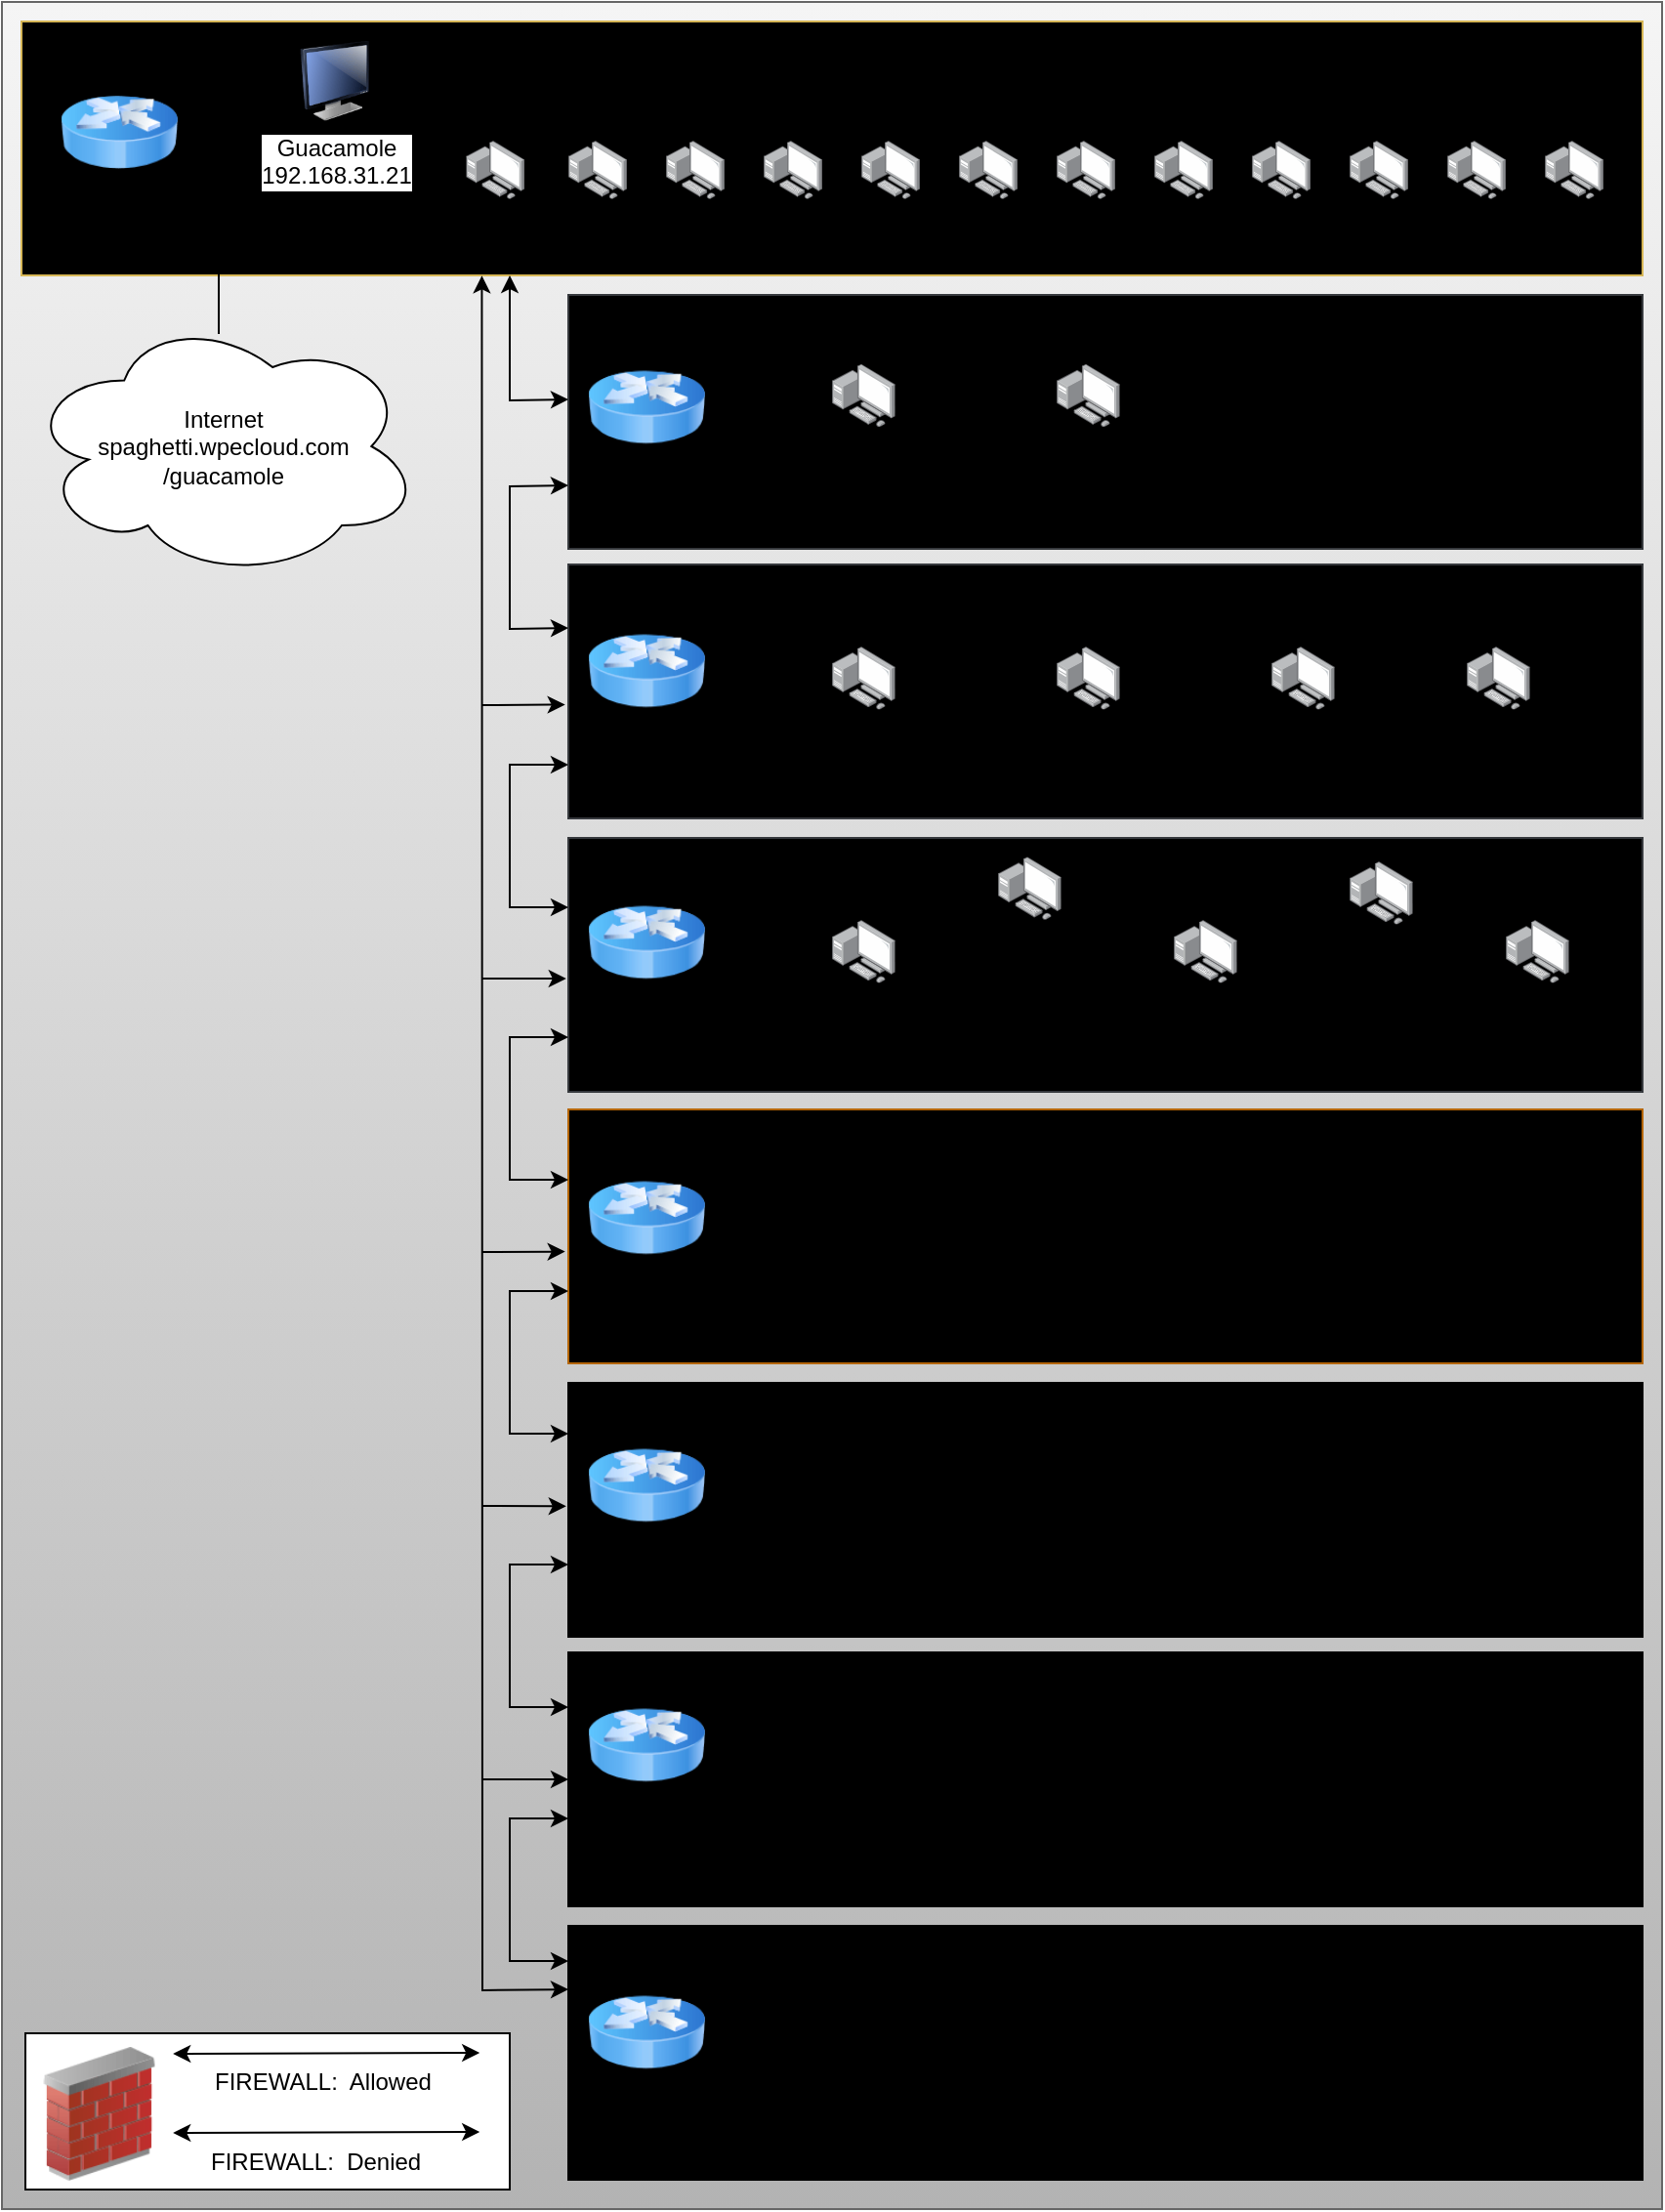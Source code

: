 <mxfile version="28.2.8">
  <diagram name="Page-1" id="Cg26QG1rRHjbkDpF5007">
    <mxGraphModel dx="2583" dy="1439" grid="1" gridSize="10" guides="1" tooltips="1" connect="1" arrows="1" fold="1" page="1" pageScale="1" pageWidth="850" pageHeight="1100" math="0" shadow="0">
      <root>
        <mxCell id="0" />
        <mxCell id="1" parent="0" />
        <mxCell id="Nbxbzdit7eM9LhjiLfYG-3" value="" style="rounded=0;whiteSpace=wrap;html=1;fillColor=#f5f5f5;fillStyle=solid;strokeColor=#666666;gradientColor=#b3b3b3;" vertex="1" parent="1">
          <mxGeometry width="850" height="1130" as="geometry" />
        </mxCell>
        <mxCell id="Nbxbzdit7eM9LhjiLfYG-4" value="" style="rounded=0;whiteSpace=wrap;html=1;fillColor=light-dark(#FFF2CC,#FFBD00);gradientColor=light-dark(#FFD966,#FFFFFF);strokeColor=#d6b656;" vertex="1" parent="1">
          <mxGeometry x="10" y="10" width="830" height="130" as="geometry" />
        </mxCell>
        <mxCell id="Nbxbzdit7eM9LhjiLfYG-12" value="" style="rounded=0;whiteSpace=wrap;html=1;fillColor=light-dark(#FFCC99,#8E1D00);strokeColor=#36393d;gradientColor=default;" vertex="1" parent="1">
          <mxGeometry x="290" y="150" width="550" height="130" as="geometry" />
        </mxCell>
        <mxCell id="Nbxbzdit7eM9LhjiLfYG-13" value="" style="rounded=0;whiteSpace=wrap;html=1;fillColor=light-dark(#FFCCCC,#833B0B);strokeColor=#36393d;gradientColor=default;" vertex="1" parent="1">
          <mxGeometry x="290" y="288" width="550" height="130" as="geometry" />
        </mxCell>
        <mxCell id="Nbxbzdit7eM9LhjiLfYG-14" value="" style="rounded=0;whiteSpace=wrap;html=1;fillColor=light-dark(#CCE5FF,#0104FF);strokeColor=#36393d;gradientColor=default;" vertex="1" parent="1">
          <mxGeometry x="290" y="428" width="550" height="130" as="geometry" />
        </mxCell>
        <mxCell id="Nbxbzdit7eM9LhjiLfYG-15" value="" style="rounded=0;whiteSpace=wrap;html=1;fillColor=light-dark(#FAD7AC,#860000);strokeColor=#b46504;gradientColor=default;" vertex="1" parent="1">
          <mxGeometry x="290" y="567" width="550" height="130" as="geometry" />
        </mxCell>
        <mxCell id="Nbxbzdit7eM9LhjiLfYG-16" value="" style="rounded=0;whiteSpace=wrap;html=1;gradientColor=default;fillColor=light-dark(#FFFFFF,#012B53);" vertex="1" parent="1">
          <mxGeometry x="290" y="707" width="550" height="130" as="geometry" />
        </mxCell>
        <mxCell id="Nbxbzdit7eM9LhjiLfYG-17" value="" style="rounded=0;whiteSpace=wrap;html=1;gradientColor=default;fillColor=light-dark(#FFFFFF,#360065);" vertex="1" parent="1">
          <mxGeometry x="290" y="845" width="550" height="130" as="geometry" />
        </mxCell>
        <mxCell id="Nbxbzdit7eM9LhjiLfYG-18" value="" style="rounded=0;whiteSpace=wrap;html=1;gradientColor=default;fillColor=light-dark(#FFFFFF,#7E004B);" vertex="1" parent="1">
          <mxGeometry x="290" y="985" width="550" height="130" as="geometry" />
        </mxCell>
        <mxCell id="Nbxbzdit7eM9LhjiLfYG-27" value="Sun - vlan31" style="text;html=1;whiteSpace=wrap;strokeColor=none;fillColor=none;align=left;verticalAlign=middle;rounded=0;fontColor=light-dark(#000000,#000000);" vertex="1" parent="1">
          <mxGeometry x="12" y="4" width="160" height="30" as="geometry" />
        </mxCell>
        <mxCell id="Nbxbzdit7eM9LhjiLfYG-28" value="Mercury - vlan32 - &quot;Meatball&quot;" style="text;html=1;whiteSpace=wrap;strokeColor=none;fillColor=none;align=left;verticalAlign=middle;rounded=0;" vertex="1" parent="1">
          <mxGeometry x="292" y="145" width="170" height="30" as="geometry" />
        </mxCell>
        <mxCell id="Nbxbzdit7eM9LhjiLfYG-29" value="Venus - vlan33 - &quot;Linsghetti&quot;" style="text;html=1;whiteSpace=wrap;strokeColor=none;fillColor=none;align=left;verticalAlign=middle;rounded=0;" vertex="1" parent="1">
          <mxGeometry x="293" y="282" width="170" height="30" as="geometry" />
        </mxCell>
        <mxCell id="Nbxbzdit7eM9LhjiLfYG-30" value="Earth - vlan34 - &quot;Winschetti&quot;" style="text;html=1;whiteSpace=wrap;strokeColor=none;fillColor=none;align=left;verticalAlign=middle;rounded=0;" vertex="1" parent="1">
          <mxGeometry x="293" y="424" width="170" height="30" as="geometry" />
        </mxCell>
        <mxCell id="Nbxbzdit7eM9LhjiLfYG-31" value="Mars - vlan35 - &quot;Adschetti&quot;" style="text;html=1;whiteSpace=wrap;strokeColor=none;fillColor=none;align=left;verticalAlign=middle;rounded=0;" vertex="1" parent="1">
          <mxGeometry x="293" y="564" width="170" height="30" as="geometry" />
        </mxCell>
        <mxCell id="Nbxbzdit7eM9LhjiLfYG-32" value="Jupiter - vlan36" style="text;html=1;whiteSpace=wrap;strokeColor=none;fillColor=none;align=left;verticalAlign=middle;rounded=0;" vertex="1" parent="1">
          <mxGeometry x="293" y="704" width="170" height="30" as="geometry" />
        </mxCell>
        <mxCell id="Nbxbzdit7eM9LhjiLfYG-33" value="Saturn - vlan37" style="text;html=1;whiteSpace=wrap;strokeColor=none;fillColor=none;align=left;verticalAlign=middle;rounded=0;" vertex="1" parent="1">
          <mxGeometry x="293" y="840" width="170" height="30" as="geometry" />
        </mxCell>
        <mxCell id="Nbxbzdit7eM9LhjiLfYG-34" value="Uranus - vlan38" style="text;html=1;whiteSpace=wrap;strokeColor=none;fillColor=none;align=left;verticalAlign=middle;rounded=0;" vertex="1" parent="1">
          <mxGeometry x="293" y="980" width="170" height="30" as="geometry" />
        </mxCell>
        <mxCell id="Nbxbzdit7eM9LhjiLfYG-51" style="edgeStyle=orthogonalEdgeStyle;rounded=0;orthogonalLoop=1;jettySize=auto;html=1;exitX=1;exitY=0;exitDx=0;exitDy=0;strokeColor=light-dark(#000000,#006562);" edge="1" parent="1" source="Nbxbzdit7eM9LhjiLfYG-36" target="Nbxbzdit7eM9LhjiLfYG-47">
          <mxGeometry relative="1" as="geometry">
            <Array as="points">
              <mxPoint x="90" y="30" />
              <mxPoint x="120" y="30" />
              <mxPoint x="120" y="41" />
            </Array>
          </mxGeometry>
        </mxCell>
        <mxCell id="Nbxbzdit7eM9LhjiLfYG-36" value="&lt;font style=&quot;font-size: 14px;&quot;&gt;&lt;b&gt;31 Router&lt;/b&gt;&lt;/font&gt;&lt;div&gt;&lt;font style=&quot;font-size: 10px; color: light-dark(rgb(0, 0, 0), rgb(37, 177, 0));&quot;&gt;192.168.31.1&lt;/font&gt;&lt;/div&gt;" style="image;html=1;image=img/lib/clip_art/networking/Router_Icon_128x128.png;labelBackgroundColor=none;fontColor=light-dark(#000000,#000000);" vertex="1" parent="1">
          <mxGeometry x="30" y="40" width="60" height="53.5" as="geometry" />
        </mxCell>
        <mxCell id="Nbxbzdit7eM9LhjiLfYG-37" value="&lt;font style=&quot;font-size: 14px;&quot;&gt;&lt;b&gt;32 Router&lt;/b&gt;&lt;/font&gt;&lt;div&gt;&lt;font style=&quot;font-size: 10px; color: light-dark(rgb(0, 0, 0), rgb(37, 177, 0));&quot;&gt;192.168.32.10&lt;/font&gt;&lt;/div&gt;" style="image;html=1;image=img/lib/clip_art/networking/Router_Icon_128x128.png;labelBackgroundColor=none;fontColor=light-dark(#000000,#000000);" vertex="1" parent="1">
          <mxGeometry x="300" y="175" width="60" height="65" as="geometry" />
        </mxCell>
        <mxCell id="Nbxbzdit7eM9LhjiLfYG-39" value="&lt;div&gt;&lt;font style=&quot;font-size: 14px;&quot;&gt;&lt;b&gt;33 Router&lt;/b&gt;&lt;/font&gt;&lt;div&gt;&lt;font style=&quot;font-size: 10px; color: light-dark(rgb(0, 0, 0), rgb(37, 177, 0));&quot;&gt;192.168.33.10&lt;/font&gt;&lt;/div&gt;&lt;/div&gt;" style="image;html=1;image=img/lib/clip_art/networking/Router_Icon_128x128.png;labelBackgroundColor=none;fontColor=light-dark(#000000,#000000);" vertex="1" parent="1">
          <mxGeometry x="300" y="310" width="60" height="65" as="geometry" />
        </mxCell>
        <mxCell id="Nbxbzdit7eM9LhjiLfYG-40" value="&lt;font style=&quot;font-size: 14px;&quot;&gt;&lt;b&gt;34 Router&lt;/b&gt;&lt;/font&gt;&lt;div&gt;&lt;font style=&quot;font-size: 10px; color: light-dark(rgb(0, 0, 0), rgb(37, 177, 0));&quot;&gt;192.168.34.10&lt;/font&gt;&lt;/div&gt;" style="image;html=1;image=img/lib/clip_art/networking/Router_Icon_128x128.png;labelBackgroundColor=none;fontColor=light-dark(#000000,#000000);" vertex="1" parent="1">
          <mxGeometry x="300" y="449" width="60" height="65" as="geometry" />
        </mxCell>
        <mxCell id="Nbxbzdit7eM9LhjiLfYG-41" value="&lt;font style=&quot;font-size: 14px;&quot;&gt;&lt;b&gt;35 Router&lt;/b&gt;&lt;/font&gt;&lt;div&gt;&lt;font style=&quot;font-size: 10px; color: light-dark(rgb(0, 0, 0), rgb(37, 177, 0));&quot;&gt;192.168.35.10&lt;/font&gt;&lt;/div&gt;" style="image;html=1;image=img/lib/clip_art/networking/Router_Icon_128x128.png;labelBackgroundColor=none;fontColor=light-dark(#000000,#000000);" vertex="1" parent="1">
          <mxGeometry x="300" y="590" width="60" height="65" as="geometry" />
        </mxCell>
        <mxCell id="Nbxbzdit7eM9LhjiLfYG-42" value="&lt;font style=&quot;font-size: 14px;&quot;&gt;&lt;b&gt;36 Router&lt;/b&gt;&lt;/font&gt;&lt;div&gt;&lt;font style=&quot;font-size: 10px; color: light-dark(rgb(0, 0, 0), rgb(37, 177, 0));&quot;&gt;192.168.36.10&lt;/font&gt;&lt;/div&gt;" style="image;html=1;image=img/lib/clip_art/networking/Router_Icon_128x128.png;labelBackgroundColor=none;fontColor=light-dark(#000000,#000000);" vertex="1" parent="1">
          <mxGeometry x="300" y="727" width="60" height="65" as="geometry" />
        </mxCell>
        <mxCell id="Nbxbzdit7eM9LhjiLfYG-43" value="&lt;font style=&quot;font-size: 14px;&quot;&gt;&lt;b&gt;37 Router&lt;/b&gt;&lt;/font&gt;&lt;div&gt;&lt;font style=&quot;font-size: 10px; color: light-dark(rgb(0, 0, 0), rgb(37, 177, 0));&quot;&gt;192.168.37.10&lt;/font&gt;&lt;/div&gt;" style="image;html=1;image=img/lib/clip_art/networking/Router_Icon_128x128.png;labelBackgroundColor=none;fontColor=light-dark(#000000,#000000);" vertex="1" parent="1">
          <mxGeometry x="300" y="860" width="60" height="65" as="geometry" />
        </mxCell>
        <mxCell id="Nbxbzdit7eM9LhjiLfYG-44" value="&lt;font style=&quot;font-size: 14px;&quot;&gt;&lt;b&gt;38 Router&lt;/b&gt;&lt;/font&gt;&lt;div&gt;&lt;font style=&quot;font-size: 10px; color: light-dark(rgb(0, 0, 0), rgb(37, 177, 0));&quot;&gt;192.168.38.10&lt;/font&gt;&lt;/div&gt;" style="image;html=1;image=img/lib/clip_art/networking/Router_Icon_128x128.png;labelBackgroundColor=none;fontColor=light-dark(#000000,#000000);" vertex="1" parent="1">
          <mxGeometry x="300" y="1007" width="60" height="65" as="geometry" />
        </mxCell>
        <mxCell id="Nbxbzdit7eM9LhjiLfYG-65" value="" style="edgeStyle=orthogonalEdgeStyle;rounded=0;orthogonalLoop=1;jettySize=auto;html=1;entryX=0.567;entryY=0.133;entryDx=0;entryDy=0;entryPerimeter=0;" edge="1" parent="1" target="Nbxbzdit7eM9LhjiLfYG-53">
          <mxGeometry relative="1" as="geometry">
            <mxPoint x="191" y="41" as="sourcePoint" />
          </mxGeometry>
        </mxCell>
        <mxCell id="Nbxbzdit7eM9LhjiLfYG-47" value="Guacamole&lt;div&gt;192.168.31.21&lt;/div&gt;" style="image;html=1;image=img/lib/clip_art/computers/Monitor_128x128.png" vertex="1" parent="1">
          <mxGeometry x="150" y="20" width="41" height="41" as="geometry" />
        </mxCell>
        <mxCell id="Nbxbzdit7eM9LhjiLfYG-50" style="edgeStyle=orthogonalEdgeStyle;rounded=0;orthogonalLoop=1;jettySize=auto;html=1;strokeColor=light-dark(#000000,#006562);" edge="1" parent="1" target="Nbxbzdit7eM9LhjiLfYG-36">
          <mxGeometry relative="1" as="geometry">
            <mxPoint x="111" y="170" as="sourcePoint" />
            <Array as="points">
              <mxPoint x="111" y="61" />
            </Array>
          </mxGeometry>
        </mxCell>
        <mxCell id="Nbxbzdit7eM9LhjiLfYG-49" value="Internet&lt;div&gt;spaghetti.wpecloud.com&lt;/div&gt;&lt;div&gt;/guacamole&lt;/div&gt;" style="ellipse;shape=cloud;whiteSpace=wrap;html=1;" vertex="1" parent="1">
          <mxGeometry x="12" y="160" width="202.5" height="135" as="geometry" />
        </mxCell>
        <mxCell id="Nbxbzdit7eM9LhjiLfYG-52" value="User 1&lt;div&gt;Admin&lt;/div&gt;" style="image;points=[];aspect=fixed;html=1;align=center;shadow=0;dashed=0;image=img/lib/allied_telesis/computer_and_terminals/Personal_Computer_with_Server.svg;labelBackgroundColor=none;fontColor=light-dark(#000000,#000000);" vertex="1" parent="1">
          <mxGeometry x="237.6" y="71" width="30" height="30" as="geometry" />
        </mxCell>
        <mxCell id="Nbxbzdit7eM9LhjiLfYG-53" value="User 2" style="image;points=[];aspect=fixed;html=1;align=center;shadow=0;dashed=0;image=img/lib/allied_telesis/computer_and_terminals/Personal_Computer_with_Server.svg;labelBackgroundColor=none;fontColor=light-dark(#000000,#000000);" vertex="1" parent="1">
          <mxGeometry x="290" y="71" width="30" height="30" as="geometry" />
        </mxCell>
        <mxCell id="Nbxbzdit7eM9LhjiLfYG-54" value="User 3" style="image;points=[];aspect=fixed;html=1;align=center;shadow=0;dashed=0;image=img/lib/allied_telesis/computer_and_terminals/Personal_Computer_with_Server.svg;labelBackgroundColor=none;fontColor=light-dark(#000000,#000000);" vertex="1" parent="1">
          <mxGeometry x="340" y="71" width="30" height="30" as="geometry" />
        </mxCell>
        <mxCell id="Nbxbzdit7eM9LhjiLfYG-55" value="User 4" style="image;points=[];aspect=fixed;html=1;align=center;shadow=0;dashed=0;image=img/lib/allied_telesis/computer_and_terminals/Personal_Computer_with_Server.svg;labelBackgroundColor=none;fontColor=light-dark(#000000,#000000);" vertex="1" parent="1">
          <mxGeometry x="390" y="71" width="30" height="30" as="geometry" />
        </mxCell>
        <mxCell id="Nbxbzdit7eM9LhjiLfYG-56" value="User 5" style="image;points=[];aspect=fixed;html=1;align=center;shadow=0;dashed=0;image=img/lib/allied_telesis/computer_and_terminals/Personal_Computer_with_Server.svg;labelBackgroundColor=none;fontColor=light-dark(#000000,#000000);" vertex="1" parent="1">
          <mxGeometry x="440" y="71" width="30" height="30" as="geometry" />
        </mxCell>
        <mxCell id="Nbxbzdit7eM9LhjiLfYG-57" value="User 6" style="image;points=[];aspect=fixed;html=1;align=center;shadow=0;dashed=0;image=img/lib/allied_telesis/computer_and_terminals/Personal_Computer_with_Server.svg;labelBackgroundColor=none;fontColor=light-dark(#000000,#000000);" vertex="1" parent="1">
          <mxGeometry x="490" y="71" width="30" height="30" as="geometry" />
        </mxCell>
        <mxCell id="Nbxbzdit7eM9LhjiLfYG-58" value="User 7" style="image;points=[];aspect=fixed;html=1;align=center;shadow=0;dashed=0;image=img/lib/allied_telesis/computer_and_terminals/Personal_Computer_with_Server.svg;labelBackgroundColor=none;fontColor=light-dark(#000000,#000000);" vertex="1" parent="1">
          <mxGeometry x="540" y="71" width="30" height="30" as="geometry" />
        </mxCell>
        <mxCell id="Nbxbzdit7eM9LhjiLfYG-59" value="User 8" style="image;points=[];aspect=fixed;html=1;align=center;shadow=0;dashed=0;image=img/lib/allied_telesis/computer_and_terminals/Personal_Computer_with_Server.svg;labelBackgroundColor=none;fontColor=light-dark(#000000,#000000);" vertex="1" parent="1">
          <mxGeometry x="590" y="71" width="30" height="30" as="geometry" />
        </mxCell>
        <mxCell id="Nbxbzdit7eM9LhjiLfYG-60" value="User 9" style="image;points=[];aspect=fixed;html=1;align=center;shadow=0;dashed=0;image=img/lib/allied_telesis/computer_and_terminals/Personal_Computer_with_Server.svg;labelBackgroundColor=none;fontColor=light-dark(#000000,#000000);" vertex="1" parent="1">
          <mxGeometry x="640" y="71" width="30" height="30" as="geometry" />
        </mxCell>
        <mxCell id="Nbxbzdit7eM9LhjiLfYG-61" value="User 10" style="image;points=[];aspect=fixed;html=1;align=center;shadow=0;dashed=0;image=img/lib/allied_telesis/computer_and_terminals/Personal_Computer_with_Server.svg;labelBackgroundColor=none;fontColor=light-dark(#000000,#000000);" vertex="1" parent="1">
          <mxGeometry x="690" y="71" width="30" height="30" as="geometry" />
        </mxCell>
        <mxCell id="Nbxbzdit7eM9LhjiLfYG-62" value="User 11" style="image;points=[];aspect=fixed;html=1;align=center;shadow=0;dashed=0;image=img/lib/allied_telesis/computer_and_terminals/Personal_Computer_with_Server.svg;labelBackgroundColor=none;fontColor=light-dark(#000000,#000000);" vertex="1" parent="1">
          <mxGeometry x="740" y="71" width="30" height="30" as="geometry" />
        </mxCell>
        <mxCell id="Nbxbzdit7eM9LhjiLfYG-63" value="User 12" style="image;points=[];aspect=fixed;html=1;align=center;shadow=0;dashed=0;image=img/lib/allied_telesis/computer_and_terminals/Personal_Computer_with_Server.svg;labelBackgroundColor=none;fontColor=light-dark(#000000,#000000);" vertex="1" parent="1">
          <mxGeometry x="790" y="71" width="30" height="30" as="geometry" />
        </mxCell>
        <mxCell id="Nbxbzdit7eM9LhjiLfYG-66" value="" style="edgeStyle=orthogonalEdgeStyle;rounded=0;orthogonalLoop=1;jettySize=auto;html=1;exitX=1;exitY=0.5;exitDx=0;exitDy=0;" edge="1" parent="1" source="Nbxbzdit7eM9LhjiLfYG-47" target="Nbxbzdit7eM9LhjiLfYG-54">
          <mxGeometry relative="1" as="geometry">
            <mxPoint x="210" y="40" as="sourcePoint" />
            <mxPoint x="326" y="74" as="targetPoint" />
          </mxGeometry>
        </mxCell>
        <mxCell id="Nbxbzdit7eM9LhjiLfYG-68" value="" style="edgeStyle=orthogonalEdgeStyle;rounded=0;orthogonalLoop=1;jettySize=auto;html=1;" edge="1" parent="1" target="Nbxbzdit7eM9LhjiLfYG-52">
          <mxGeometry relative="1" as="geometry">
            <mxPoint x="194.6" y="40" as="sourcePoint" />
            <mxPoint x="310.6" y="74" as="targetPoint" />
          </mxGeometry>
        </mxCell>
        <mxCell id="Nbxbzdit7eM9LhjiLfYG-69" value="" style="edgeStyle=orthogonalEdgeStyle;rounded=0;orthogonalLoop=1;jettySize=auto;html=1;exitX=1;exitY=0.5;exitDx=0;exitDy=0;" edge="1" parent="1" target="Nbxbzdit7eM9LhjiLfYG-55">
          <mxGeometry relative="1" as="geometry">
            <mxPoint x="330" y="40" as="sourcePoint" />
            <mxPoint x="494" y="70" as="targetPoint" />
          </mxGeometry>
        </mxCell>
        <mxCell id="Nbxbzdit7eM9LhjiLfYG-70" value="" style="edgeStyle=orthogonalEdgeStyle;rounded=0;orthogonalLoop=1;jettySize=auto;html=1;exitX=1;exitY=0.5;exitDx=0;exitDy=0;entryX=0.5;entryY=-0.033;entryDx=0;entryDy=0;entryPerimeter=0;" edge="1" parent="1" target="Nbxbzdit7eM9LhjiLfYG-56">
          <mxGeometry relative="1" as="geometry">
            <mxPoint x="370" y="40" as="sourcePoint" />
            <mxPoint x="445" y="71" as="targetPoint" />
          </mxGeometry>
        </mxCell>
        <mxCell id="Nbxbzdit7eM9LhjiLfYG-71" value="" style="edgeStyle=orthogonalEdgeStyle;rounded=0;orthogonalLoop=1;jettySize=auto;html=1;exitX=1;exitY=0.5;exitDx=0;exitDy=0;" edge="1" parent="1" target="Nbxbzdit7eM9LhjiLfYG-57">
          <mxGeometry relative="1" as="geometry">
            <mxPoint x="420" y="40" as="sourcePoint" />
            <mxPoint x="505" y="70" as="targetPoint" />
          </mxGeometry>
        </mxCell>
        <mxCell id="Nbxbzdit7eM9LhjiLfYG-72" value="" style="edgeStyle=orthogonalEdgeStyle;rounded=0;orthogonalLoop=1;jettySize=auto;html=1;" edge="1" parent="1" target="Nbxbzdit7eM9LhjiLfYG-58">
          <mxGeometry relative="1" as="geometry">
            <mxPoint x="490" y="40" as="sourcePoint" />
            <mxPoint x="605" y="71" as="targetPoint" />
          </mxGeometry>
        </mxCell>
        <mxCell id="Nbxbzdit7eM9LhjiLfYG-73" value="" style="edgeStyle=orthogonalEdgeStyle;rounded=0;orthogonalLoop=1;jettySize=auto;html=1;" edge="1" parent="1" target="Nbxbzdit7eM9LhjiLfYG-59">
          <mxGeometry relative="1" as="geometry">
            <mxPoint x="530" y="40" as="sourcePoint" />
            <mxPoint x="635" y="81" as="targetPoint" />
          </mxGeometry>
        </mxCell>
        <mxCell id="Nbxbzdit7eM9LhjiLfYG-74" value="" style="edgeStyle=orthogonalEdgeStyle;rounded=0;orthogonalLoop=1;jettySize=auto;html=1;" edge="1" parent="1" target="Nbxbzdit7eM9LhjiLfYG-60">
          <mxGeometry relative="1" as="geometry">
            <mxPoint x="590" y="40" as="sourcePoint" />
            <mxPoint x="665" y="101" as="targetPoint" />
          </mxGeometry>
        </mxCell>
        <mxCell id="Nbxbzdit7eM9LhjiLfYG-75" value="" style="edgeStyle=orthogonalEdgeStyle;rounded=0;orthogonalLoop=1;jettySize=auto;html=1;" edge="1" parent="1" target="Nbxbzdit7eM9LhjiLfYG-61">
          <mxGeometry relative="1" as="geometry">
            <mxPoint x="630" y="40" as="sourcePoint" />
            <mxPoint x="705" y="111" as="targetPoint" />
          </mxGeometry>
        </mxCell>
        <mxCell id="Nbxbzdit7eM9LhjiLfYG-76" value="" style="edgeStyle=orthogonalEdgeStyle;rounded=0;orthogonalLoop=1;jettySize=auto;html=1;" edge="1" parent="1" target="Nbxbzdit7eM9LhjiLfYG-62">
          <mxGeometry relative="1" as="geometry">
            <mxPoint x="680" y="40" as="sourcePoint" />
            <mxPoint x="785" y="111" as="targetPoint" />
          </mxGeometry>
        </mxCell>
        <mxCell id="Nbxbzdit7eM9LhjiLfYG-77" value="" style="edgeStyle=orthogonalEdgeStyle;rounded=0;orthogonalLoop=1;jettySize=auto;html=1;" edge="1" parent="1" target="Nbxbzdit7eM9LhjiLfYG-63">
          <mxGeometry relative="1" as="geometry">
            <mxPoint x="720" y="40" as="sourcePoint" />
            <mxPoint x="815" y="111" as="targetPoint" />
          </mxGeometry>
        </mxCell>
        <mxCell id="Nbxbzdit7eM9LhjiLfYG-78" value="Debian 12 Workstation - 192.168.31.21 - Access to 32 Router - Multiple users &quot;The Spaghetti Bowl&quot;" style="text;html=1;whiteSpace=wrap;strokeColor=none;fillColor=none;align=left;verticalAlign=middle;rounded=0;fontColor=light-dark(#000000,#000000);" vertex="1" parent="1">
          <mxGeometry x="230" y="10" width="560" height="30" as="geometry" />
        </mxCell>
        <mxCell id="Nbxbzdit7eM9LhjiLfYG-79" value="Debian 12&lt;div&gt;&lt;font style=&quot;color: light-dark(rgb(0, 0, 0), rgb(37, 177, 0));&quot;&gt;192.168.32.11&lt;/font&gt;&lt;/div&gt;&lt;div&gt;Website for&lt;/div&gt;&lt;div&gt;Credentials&lt;/div&gt;" style="image;points=[];aspect=fixed;html=1;align=center;shadow=0;dashed=0;image=img/lib/allied_telesis/computer_and_terminals/Personal_Computer_with_Server.svg;labelBackgroundColor=none;fontColor=light-dark(#000000,#000000);fontSize=10;" vertex="1" parent="1">
          <mxGeometry x="425" y="185.3" width="32.4" height="32.4" as="geometry" />
        </mxCell>
        <mxCell id="Nbxbzdit7eM9LhjiLfYG-80" value="" style="endArrow=classic;startArrow=classic;html=1;rounded=0;entryX=0;entryY=0.75;entryDx=0;entryDy=0;exitX=0;exitY=0.25;exitDx=0;exitDy=0;strokeColor=light-dark(#000000,#21FF00);" edge="1" parent="1" source="Nbxbzdit7eM9LhjiLfYG-13" target="Nbxbzdit7eM9LhjiLfYG-12">
          <mxGeometry width="50" height="50" relative="1" as="geometry">
            <mxPoint x="430" y="590" as="sourcePoint" />
            <mxPoint x="480" y="540" as="targetPoint" />
            <Array as="points">
              <mxPoint x="260" y="321" />
              <mxPoint x="260" y="290" />
              <mxPoint x="260" y="248" />
            </Array>
          </mxGeometry>
        </mxCell>
        <mxCell id="Nbxbzdit7eM9LhjiLfYG-82" value="" style="rounded=0;whiteSpace=wrap;html=1;" vertex="1" parent="1">
          <mxGeometry x="12" y="1040" width="248" height="80" as="geometry" />
        </mxCell>
        <mxCell id="Nbxbzdit7eM9LhjiLfYG-83" value="" style="image;html=1;image=img/lib/clip_art/networking/Firewall_02_128x128.png" vertex="1" parent="1">
          <mxGeometry x="10" y="1047" width="80" height="68.5" as="geometry" />
        </mxCell>
        <mxCell id="Nbxbzdit7eM9LhjiLfYG-84" value="" style="endArrow=classic;startArrow=classic;html=1;rounded=0;fontColor=light-dark(#000000,#32FF00);strokeColor=light-dark(#000000,#08FF00);" edge="1" parent="1">
          <mxGeometry width="50" height="50" relative="1" as="geometry">
            <mxPoint x="87.6" y="1050.5" as="sourcePoint" />
            <mxPoint x="244.6" y="1050" as="targetPoint" />
          </mxGeometry>
        </mxCell>
        <mxCell id="Nbxbzdit7eM9LhjiLfYG-86" value="FIREWALL:&amp;nbsp; Allowed" style="text;html=1;whiteSpace=wrap;strokeColor=none;fillColor=none;align=left;verticalAlign=middle;rounded=0;" vertex="1" parent="1">
          <mxGeometry x="107" y="1052" width="130" height="25" as="geometry" />
        </mxCell>
        <mxCell id="Nbxbzdit7eM9LhjiLfYG-87" value="" style="endArrow=classic;startArrow=classic;html=1;rounded=0;fontColor=light-dark(#000000,#32FF00);strokeColor=light-dark(#000000,#FF0000);" edge="1" parent="1">
          <mxGeometry width="50" height="50" relative="1" as="geometry">
            <mxPoint x="87.6" y="1091" as="sourcePoint" />
            <mxPoint x="244.6" y="1090.5" as="targetPoint" />
          </mxGeometry>
        </mxCell>
        <mxCell id="Nbxbzdit7eM9LhjiLfYG-88" value="FIREWALL:&amp;nbsp; Denied" style="text;html=1;whiteSpace=wrap;strokeColor=none;fillColor=none;align=left;verticalAlign=middle;rounded=0;" vertex="1" parent="1">
          <mxGeometry x="105" y="1093.5" width="130" height="25" as="geometry" />
        </mxCell>
        <mxCell id="Nbxbzdit7eM9LhjiLfYG-89" value="" style="endArrow=classic;startArrow=classic;html=1;rounded=0;entryX=0;entryY=0.75;entryDx=0;entryDy=0;exitX=0;exitY=0.25;exitDx=0;exitDy=0;strokeColor=light-dark(#000000,#21FF00);" edge="1" parent="1">
          <mxGeometry width="50" height="50" relative="1" as="geometry">
            <mxPoint x="290" y="463.5" as="sourcePoint" />
            <mxPoint x="290" y="390.5" as="targetPoint" />
            <Array as="points">
              <mxPoint x="260" y="463.5" />
              <mxPoint x="260" y="432.5" />
              <mxPoint x="260" y="390.5" />
            </Array>
          </mxGeometry>
        </mxCell>
        <mxCell id="Nbxbzdit7eM9LhjiLfYG-90" value="" style="endArrow=classic;startArrow=classic;html=1;rounded=0;entryX=0;entryY=0.75;entryDx=0;entryDy=0;exitX=0;exitY=0.25;exitDx=0;exitDy=0;strokeColor=light-dark(#000000,#21FF00);" edge="1" parent="1">
          <mxGeometry width="50" height="50" relative="1" as="geometry">
            <mxPoint x="290" y="603" as="sourcePoint" />
            <mxPoint x="290" y="530" as="targetPoint" />
            <Array as="points">
              <mxPoint x="260" y="603" />
              <mxPoint x="260" y="572" />
              <mxPoint x="260" y="530" />
            </Array>
          </mxGeometry>
        </mxCell>
        <mxCell id="Nbxbzdit7eM9LhjiLfYG-92" value="" style="endArrow=classic;startArrow=classic;html=1;rounded=0;entryX=0;entryY=0.75;entryDx=0;entryDy=0;exitX=0;exitY=0.25;exitDx=0;exitDy=0;strokeColor=light-dark(#000000,#21FF00);" edge="1" parent="1">
          <mxGeometry width="50" height="50" relative="1" as="geometry">
            <mxPoint x="290" y="733" as="sourcePoint" />
            <mxPoint x="290" y="660" as="targetPoint" />
            <Array as="points">
              <mxPoint x="260" y="733" />
              <mxPoint x="260" y="702" />
              <mxPoint x="260" y="660" />
            </Array>
          </mxGeometry>
        </mxCell>
        <mxCell id="Nbxbzdit7eM9LhjiLfYG-93" value="" style="endArrow=classic;startArrow=classic;html=1;rounded=0;entryX=0;entryY=0.75;entryDx=0;entryDy=0;exitX=0;exitY=0.25;exitDx=0;exitDy=0;strokeColor=light-dark(#000000,#21FF00);" edge="1" parent="1">
          <mxGeometry width="50" height="50" relative="1" as="geometry">
            <mxPoint x="290" y="873" as="sourcePoint" />
            <mxPoint x="290" y="800" as="targetPoint" />
            <Array as="points">
              <mxPoint x="260" y="873" />
              <mxPoint x="260" y="842" />
              <mxPoint x="260" y="800" />
            </Array>
          </mxGeometry>
        </mxCell>
        <mxCell id="Nbxbzdit7eM9LhjiLfYG-94" value="" style="endArrow=classic;startArrow=classic;html=1;rounded=0;entryX=0;entryY=0.75;entryDx=0;entryDy=0;exitX=0;exitY=0.25;exitDx=0;exitDy=0;strokeColor=light-dark(#000000,#21FF00);" edge="1" parent="1">
          <mxGeometry width="50" height="50" relative="1" as="geometry">
            <mxPoint x="290" y="1003" as="sourcePoint" />
            <mxPoint x="290" y="930" as="targetPoint" />
            <Array as="points">
              <mxPoint x="260" y="1003" />
              <mxPoint x="260" y="972" />
              <mxPoint x="260" y="930" />
            </Array>
          </mxGeometry>
        </mxCell>
        <mxCell id="Nbxbzdit7eM9LhjiLfYG-95" value="" style="endArrow=classic;startArrow=classic;html=1;rounded=0;entryX=0.284;entryY=1.001;entryDx=0;entryDy=0;exitX=0;exitY=0.25;exitDx=0;exitDy=0;strokeColor=light-dark(#000000,#FF0000);entryPerimeter=0;" edge="1" parent="1" source="Nbxbzdit7eM9LhjiLfYG-18" target="Nbxbzdit7eM9LhjiLfYG-4">
          <mxGeometry width="50" height="50" relative="1" as="geometry">
            <mxPoint x="290" y="263.5" as="sourcePoint" />
            <mxPoint x="290" y="190.5" as="targetPoint" />
            <Array as="points">
              <mxPoint x="246" y="1018" />
            </Array>
          </mxGeometry>
        </mxCell>
        <mxCell id="Nbxbzdit7eM9LhjiLfYG-96" value="" style="endArrow=classic;html=1;rounded=0;strokeColor=light-dark(#000000,#FF0101);" edge="1" parent="1">
          <mxGeometry width="50" height="50" relative="1" as="geometry">
            <mxPoint x="246" y="910" as="sourcePoint" />
            <mxPoint x="290" y="910" as="targetPoint" />
          </mxGeometry>
        </mxCell>
        <mxCell id="Nbxbzdit7eM9LhjiLfYG-97" value="" style="endArrow=classic;html=1;rounded=0;entryX=-0.002;entryY=0.486;entryDx=0;entryDy=0;strokeColor=light-dark(#000000,#FF0101);entryPerimeter=0;" edge="1" parent="1" target="Nbxbzdit7eM9LhjiLfYG-16">
          <mxGeometry width="50" height="50" relative="1" as="geometry">
            <mxPoint x="246" y="770" as="sourcePoint" />
            <mxPoint x="276" y="770" as="targetPoint" />
          </mxGeometry>
        </mxCell>
        <mxCell id="Nbxbzdit7eM9LhjiLfYG-98" value="" style="endArrow=classic;html=1;rounded=0;entryX=-0.003;entryY=0.56;entryDx=0;entryDy=0;strokeColor=light-dark(#000000,#FF0101);entryPerimeter=0;" edge="1" parent="1" target="Nbxbzdit7eM9LhjiLfYG-15">
          <mxGeometry width="50" height="50" relative="1" as="geometry">
            <mxPoint x="246" y="640" as="sourcePoint" />
            <mxPoint x="286" y="640" as="targetPoint" />
          </mxGeometry>
        </mxCell>
        <mxCell id="Nbxbzdit7eM9LhjiLfYG-99" value="" style="endArrow=classic;html=1;rounded=0;entryX=-0.002;entryY=0.554;entryDx=0;entryDy=0;strokeColor=light-dark(#000000,#FF0101);entryPerimeter=0;" edge="1" parent="1" target="Nbxbzdit7eM9LhjiLfYG-14">
          <mxGeometry width="50" height="50" relative="1" as="geometry">
            <mxPoint x="246" y="500" as="sourcePoint" />
            <mxPoint x="286" y="500" as="targetPoint" />
          </mxGeometry>
        </mxCell>
        <mxCell id="Nbxbzdit7eM9LhjiLfYG-100" value="" style="endArrow=classic;html=1;rounded=0;entryX=-0.003;entryY=0.552;entryDx=0;entryDy=0;strokeColor=light-dark(#000000,#FF0101);entryPerimeter=0;" edge="1" parent="1" target="Nbxbzdit7eM9LhjiLfYG-13">
          <mxGeometry width="50" height="50" relative="1" as="geometry">
            <mxPoint x="246" y="360" as="sourcePoint" />
            <mxPoint x="286" y="360" as="targetPoint" />
          </mxGeometry>
        </mxCell>
        <mxCell id="Nbxbzdit7eM9LhjiLfYG-101" value="" style="endArrow=classic;startArrow=classic;html=1;rounded=0;exitX=0;exitY=0.25;exitDx=0;exitDy=0;strokeColor=light-dark(#000000,#21FF00);" edge="1" parent="1">
          <mxGeometry width="50" height="50" relative="1" as="geometry">
            <mxPoint x="290" y="203.5" as="sourcePoint" />
            <mxPoint x="260" y="140" as="targetPoint" />
            <Array as="points">
              <mxPoint x="260" y="204" />
            </Array>
          </mxGeometry>
        </mxCell>
        <mxCell id="Nbxbzdit7eM9LhjiLfYG-103" value="Debian 12&lt;div&gt;&lt;font style=&quot;color: light-dark(rgb(0, 0, 0), rgb(37, 177, 0));&quot;&gt;192.168.32.15&lt;/font&gt;&lt;/div&gt;&lt;div&gt;SSH Open&lt;/div&gt;" style="image;points=[];aspect=fixed;html=1;align=center;shadow=0;dashed=0;image=img/lib/allied_telesis/computer_and_terminals/Personal_Computer_with_Server.svg;labelBackgroundColor=none;fontColor=light-dark(#000000,#000000);fontSize=10;" vertex="1" parent="1">
          <mxGeometry x="540" y="185.3" width="32.4" height="32.4" as="geometry" />
        </mxCell>
        <mxCell id="Nbxbzdit7eM9LhjiLfYG-104" value="Debian 12&lt;div&gt;&lt;font style=&quot;color: light-dark(rgb(0, 0, 0), rgb(37, 177, 0));&quot;&gt;192.168.33.15&lt;/font&gt;&lt;/div&gt;&lt;div&gt;SSH Open&lt;/div&gt;" style="image;points=[];aspect=fixed;html=1;align=center;shadow=0;dashed=0;image=img/lib/allied_telesis/computer_and_terminals/Personal_Computer_with_Server.svg;labelBackgroundColor=none;fontColor=light-dark(#000000,#000000);fontSize=10;" vertex="1" parent="1">
          <mxGeometry x="425" y="330" width="32.4" height="32.4" as="geometry" />
        </mxCell>
        <mxCell id="Nbxbzdit7eM9LhjiLfYG-105" value="Ubuntu 24.04&lt;br&gt;&lt;div&gt;&lt;font style=&quot;color: light-dark(rgb(0, 0, 0), rgb(37, 177, 0));&quot;&gt;192.168.33.16&lt;/font&gt;&lt;/div&gt;&lt;div&gt;SSH Open&lt;/div&gt;" style="image;points=[];aspect=fixed;html=1;align=center;shadow=0;dashed=0;image=img/lib/allied_telesis/computer_and_terminals/Personal_Computer_with_Server.svg;labelBackgroundColor=none;fontColor=light-dark(#000000,#000000);fontSize=10;" vertex="1" parent="1">
          <mxGeometry x="540" y="330" width="32.4" height="32.4" as="geometry" />
        </mxCell>
        <mxCell id="Nbxbzdit7eM9LhjiLfYG-106" value="FreeBSD&lt;br&gt;&lt;div&gt;&lt;font style=&quot;color: light-dark(rgb(0, 0, 0), rgb(37, 177, 0));&quot;&gt;192.168.33.17&lt;/font&gt;&lt;/div&gt;&lt;div&gt;SSH Open&lt;/div&gt;" style="image;points=[];aspect=fixed;html=1;align=center;shadow=0;dashed=0;image=img/lib/allied_telesis/computer_and_terminals/Personal_Computer_with_Server.svg;labelBackgroundColor=none;fontColor=light-dark(#000000,#000000);fontSize=10;" vertex="1" parent="1">
          <mxGeometry x="650" y="330" width="32.4" height="32.4" as="geometry" />
        </mxCell>
        <mxCell id="Nbxbzdit7eM9LhjiLfYG-107" value="TrueNAS Scale&lt;br&gt;&lt;div&gt;&lt;font style=&quot;color: light-dark(rgb(0, 0, 0), rgb(37, 177, 0));&quot;&gt;192.168.33.18&lt;/font&gt;&lt;/div&gt;&lt;div&gt;SSH Open&lt;/div&gt;" style="image;points=[];aspect=fixed;html=1;align=center;shadow=0;dashed=0;image=img/lib/allied_telesis/computer_and_terminals/Personal_Computer_with_Server.svg;labelBackgroundColor=none;fontColor=light-dark(#000000,#000000);fontSize=10;" vertex="1" parent="1">
          <mxGeometry x="750" y="330" width="32.4" height="32.4" as="geometry" />
        </mxCell>
        <mxCell id="Nbxbzdit7eM9LhjiLfYG-108" value="Windows 11 Home&lt;br&gt;&lt;div&gt;&lt;font style=&quot;color: light-dark(rgb(0, 0, 0), rgb(37, 177, 0));&quot;&gt;192.168.34.15&lt;/font&gt;&lt;/div&gt;&lt;div&gt;RDP Open&lt;/div&gt;" style="image;points=[];aspect=fixed;html=1;align=center;shadow=0;dashed=0;image=img/lib/allied_telesis/computer_and_terminals/Personal_Computer_with_Server.svg;labelBackgroundColor=none;fontColor=light-dark(#000000,#000000);fontSize=10;" vertex="1" parent="1">
          <mxGeometry x="425" y="470" width="32.4" height="32.4" as="geometry" />
        </mxCell>
        <mxCell id="Nbxbzdit7eM9LhjiLfYG-109" value="Windows 10 Home&lt;br&gt;&lt;div&gt;&lt;font style=&quot;color: light-dark(rgb(0, 0, 0), rgb(37, 177, 0));&quot;&gt;192.168.34.16&lt;/font&gt;&lt;/div&gt;&lt;div&gt;RDP Open&lt;/div&gt;" style="image;points=[];aspect=fixed;html=1;align=center;shadow=0;dashed=0;image=img/lib/allied_telesis/computer_and_terminals/Personal_Computer_with_Server.svg;labelBackgroundColor=none;fontColor=light-dark(#000000,#000000);fontSize=10;" vertex="1" parent="1">
          <mxGeometry x="510" y="437.6" width="32.4" height="32.4" as="geometry" />
        </mxCell>
        <mxCell id="Nbxbzdit7eM9LhjiLfYG-110" value="Windows 2K Server&lt;br&gt;&lt;div&gt;&lt;font style=&quot;color: light-dark(rgb(0, 0, 0), rgb(37, 177, 0));&quot;&gt;192.168.34.17&lt;/font&gt;&lt;/div&gt;&lt;div&gt;RDP Open&lt;/div&gt;" style="image;points=[];aspect=fixed;html=1;align=center;shadow=0;dashed=0;image=img/lib/allied_telesis/computer_and_terminals/Personal_Computer_with_Server.svg;labelBackgroundColor=none;fontColor=light-dark(#000000,#000000);fontSize=10;" vertex="1" parent="1">
          <mxGeometry x="600" y="470" width="32.4" height="32.4" as="geometry" />
        </mxCell>
        <mxCell id="Nbxbzdit7eM9LhjiLfYG-111" value="Windows 7&lt;br&gt;&lt;div&gt;&lt;font style=&quot;color: light-dark(rgb(0, 0, 0), rgb(37, 177, 0));&quot;&gt;192.168.34.18&lt;/font&gt;&lt;/div&gt;&lt;div&gt;RDP Open&lt;/div&gt;" style="image;points=[];aspect=fixed;html=1;align=center;shadow=0;dashed=0;image=img/lib/allied_telesis/computer_and_terminals/Personal_Computer_with_Server.svg;labelBackgroundColor=none;fontColor=light-dark(#000000,#000000);fontSize=10;" vertex="1" parent="1">
          <mxGeometry x="690" y="440" width="32.4" height="32.4" as="geometry" />
        </mxCell>
        <mxCell id="Nbxbzdit7eM9LhjiLfYG-112" value="Windows XP&lt;br&gt;&lt;div&gt;&lt;font style=&quot;color: light-dark(rgb(0, 0, 0), rgb(37, 177, 0));&quot;&gt;192.168.34.19&lt;/font&gt;&lt;/div&gt;&lt;div&gt;RDP Open&lt;/div&gt;" style="image;points=[];aspect=fixed;html=1;align=center;shadow=0;dashed=0;image=img/lib/allied_telesis/computer_and_terminals/Personal_Computer_with_Server.svg;labelBackgroundColor=none;fontColor=light-dark(#000000,#000000);fontSize=10;" vertex="1" parent="1">
          <mxGeometry x="770" y="470" width="32.4" height="32.4" as="geometry" />
        </mxCell>
      </root>
    </mxGraphModel>
  </diagram>
</mxfile>
